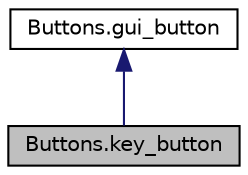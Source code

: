 digraph "Buttons.key_button"
{
  edge [fontname="Helvetica",fontsize="10",labelfontname="Helvetica",labelfontsize="10"];
  node [fontname="Helvetica",fontsize="10",shape=record];
  Node2 [label="Buttons.key_button",height=0.2,width=0.4,color="black", fillcolor="grey75", style="filled", fontcolor="black"];
  Node3 -> Node2 [dir="back",color="midnightblue",fontsize="10",style="solid"];
  Node3 [label="Buttons.gui_button",height=0.2,width=0.4,color="black", fillcolor="white", style="filled",URL="$class_buttons_1_1gui__button.html"];
}

